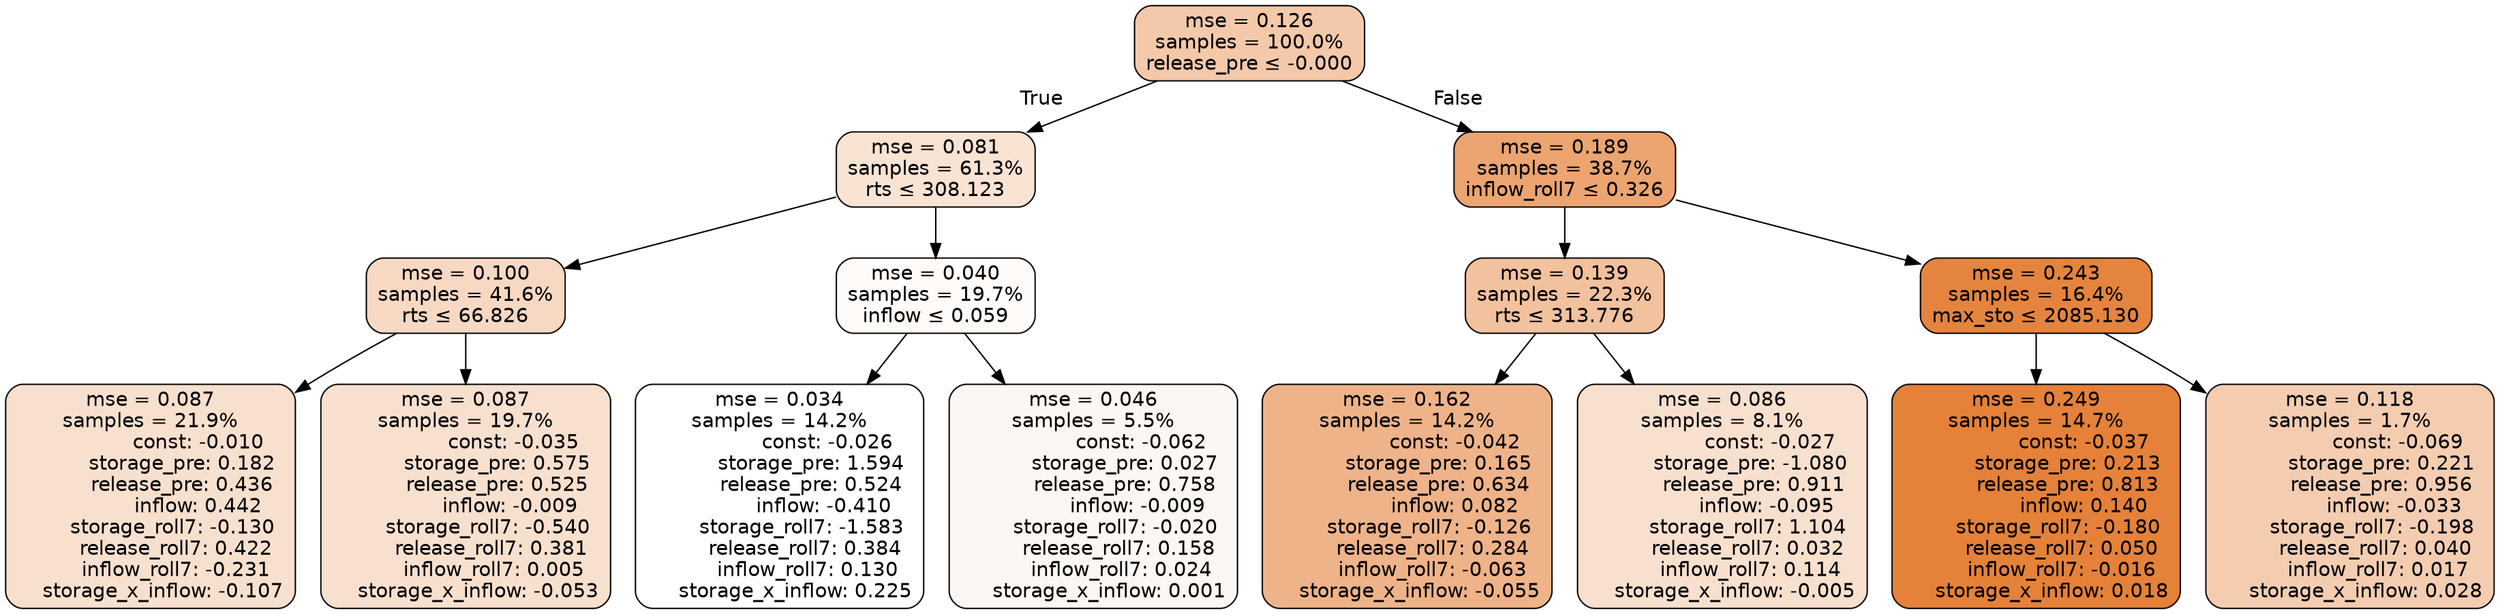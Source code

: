 digraph tree {
bgcolor="transparent"
node [shape=rectangle, style="filled, rounded", color="black", fontname=helvetica] ;
edge [fontname=helvetica] ;
	"0" [label="mse = 0.126
samples = 100.0%
release_pre &le; -0.000", fillcolor="#f3c9aa"]
	"1" [label="mse = 0.081
samples = 61.3%
rts &le; 308.123", fillcolor="#f9e3d3"]
	"2" [label="mse = 0.100
samples = 41.6%
rts &le; 66.826", fillcolor="#f7d8c2"]
	"3" [label="mse = 0.087
samples = 21.9%
               const: -0.010
          storage_pre: 0.182
          release_pre: 0.436
               inflow: 0.442
       storage_roll7: -0.130
        release_roll7: 0.422
        inflow_roll7: -0.231
    storage_x_inflow: -0.107", fillcolor="#f8e0ce"]
	"4" [label="mse = 0.087
samples = 19.7%
               const: -0.035
          storage_pre: 0.575
          release_pre: 0.525
              inflow: -0.009
       storage_roll7: -0.540
        release_roll7: 0.381
         inflow_roll7: 0.005
    storage_x_inflow: -0.053", fillcolor="#f8e0ce"]
	"5" [label="mse = 0.040
samples = 19.7%
inflow &le; 0.059", fillcolor="#fefbf9"]
	"6" [label="mse = 0.034
samples = 14.2%
               const: -0.026
          storage_pre: 1.594
          release_pre: 0.524
              inflow: -0.410
       storage_roll7: -1.583
        release_roll7: 0.384
         inflow_roll7: 0.130
     storage_x_inflow: 0.225", fillcolor="#ffffff"]
	"7" [label="mse = 0.046
samples = 5.5%
               const: -0.062
          storage_pre: 0.027
          release_pre: 0.758
              inflow: -0.009
       storage_roll7: -0.020
        release_roll7: 0.158
         inflow_roll7: 0.024
     storage_x_inflow: 0.001", fillcolor="#fdf7f3"]
	"8" [label="mse = 0.189
samples = 38.7%
inflow_roll7 &le; 0.326", fillcolor="#eca470"]
	"9" [label="mse = 0.139
samples = 22.3%
rts &le; 313.776", fillcolor="#f2c19e"]
	"10" [label="mse = 0.162
samples = 14.2%
               const: -0.042
          storage_pre: 0.165
          release_pre: 0.634
               inflow: 0.082
       storage_roll7: -0.126
        release_roll7: 0.284
        inflow_roll7: -0.063
    storage_x_inflow: -0.055", fillcolor="#efb389"]
	"11" [label="mse = 0.086
samples = 8.1%
               const: -0.027
         storage_pre: -1.080
          release_pre: 0.911
              inflow: -0.095
        storage_roll7: 1.104
        release_roll7: 0.032
         inflow_roll7: 0.114
    storage_x_inflow: -0.005", fillcolor="#f8e0ce"]
	"12" [label="mse = 0.243
samples = 16.4%
max_sto &le; 2085.130", fillcolor="#e5843e"]
	"13" [label="mse = 0.249
samples = 14.7%
               const: -0.037
          storage_pre: 0.213
          release_pre: 0.813
               inflow: 0.140
       storage_roll7: -0.180
        release_roll7: 0.050
        inflow_roll7: -0.016
     storage_x_inflow: 0.018", fillcolor="#e58139"]
	"14" [label="mse = 0.118
samples = 1.7%
               const: -0.069
          storage_pre: 0.221
          release_pre: 0.956
              inflow: -0.033
       storage_roll7: -0.198
        release_roll7: 0.040
         inflow_roll7: 0.017
     storage_x_inflow: 0.028", fillcolor="#f4cdb1"]

	"0" -> "1" [labeldistance=2.5, labelangle=45, headlabel="True"]
	"1" -> "2"
	"2" -> "3"
	"2" -> "4"
	"1" -> "5"
	"5" -> "6"
	"5" -> "7"
	"0" -> "8" [labeldistance=2.5, labelangle=-45, headlabel="False"]
	"8" -> "9"
	"9" -> "10"
	"9" -> "11"
	"8" -> "12"
	"12" -> "13"
	"12" -> "14"
}